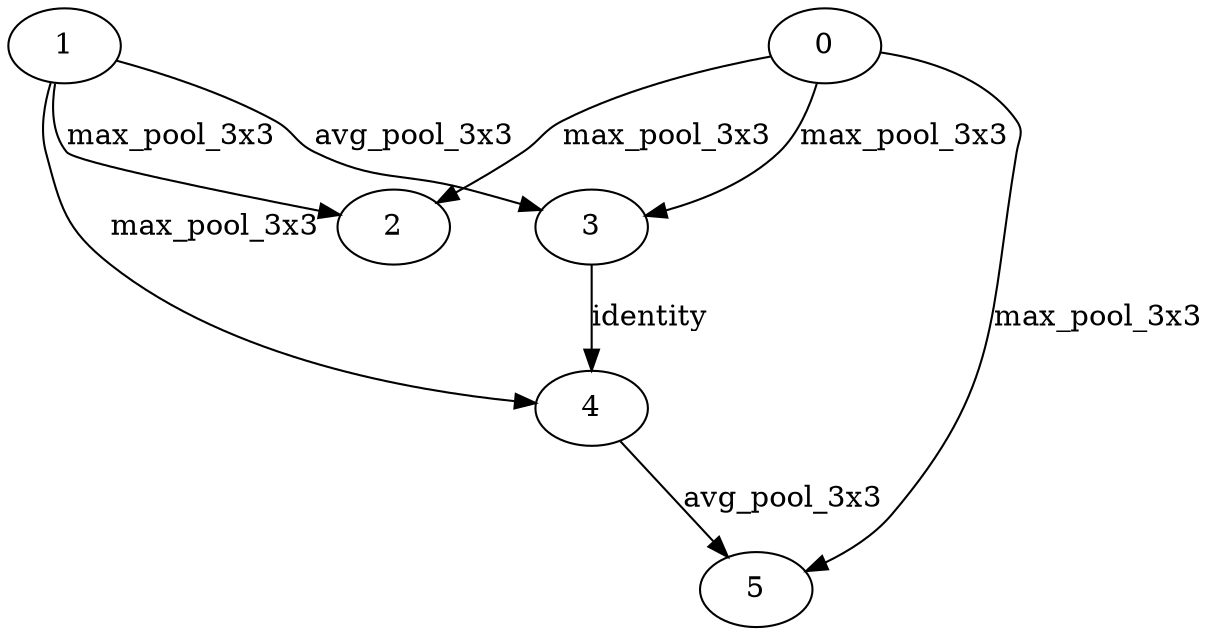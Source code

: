 digraph normal_cell_0 {
	1 -> 2 [label=max_pool_3x3]
	0 -> 2 [label=max_pool_3x3]
	1 -> 3 [label=avg_pool_3x3]
	0 -> 3 [label=max_pool_3x3]
	3 -> 4 [label=identity]
	1 -> 4 [label=max_pool_3x3]
	0 -> 5 [label=max_pool_3x3]
	4 -> 5 [label=avg_pool_3x3]
}

